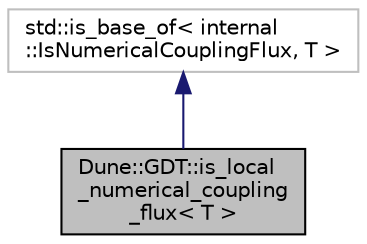 digraph "Dune::GDT::is_local_numerical_coupling_flux&lt; T &gt;"
{
  edge [fontname="Helvetica",fontsize="10",labelfontname="Helvetica",labelfontsize="10"];
  node [fontname="Helvetica",fontsize="10",shape=record];
  Node1 [label="Dune::GDT::is_local\l_numerical_coupling\l_flux\< T \>",height=0.2,width=0.4,color="black", fillcolor="grey75", style="filled", fontcolor="black"];
  Node2 -> Node1 [dir="back",color="midnightblue",fontsize="10",style="solid",fontname="Helvetica"];
  Node2 [label="std::is_base_of\< internal\l::IsNumericalCouplingFlux, T \>",height=0.2,width=0.4,color="grey75", fillcolor="white", style="filled"];
}
